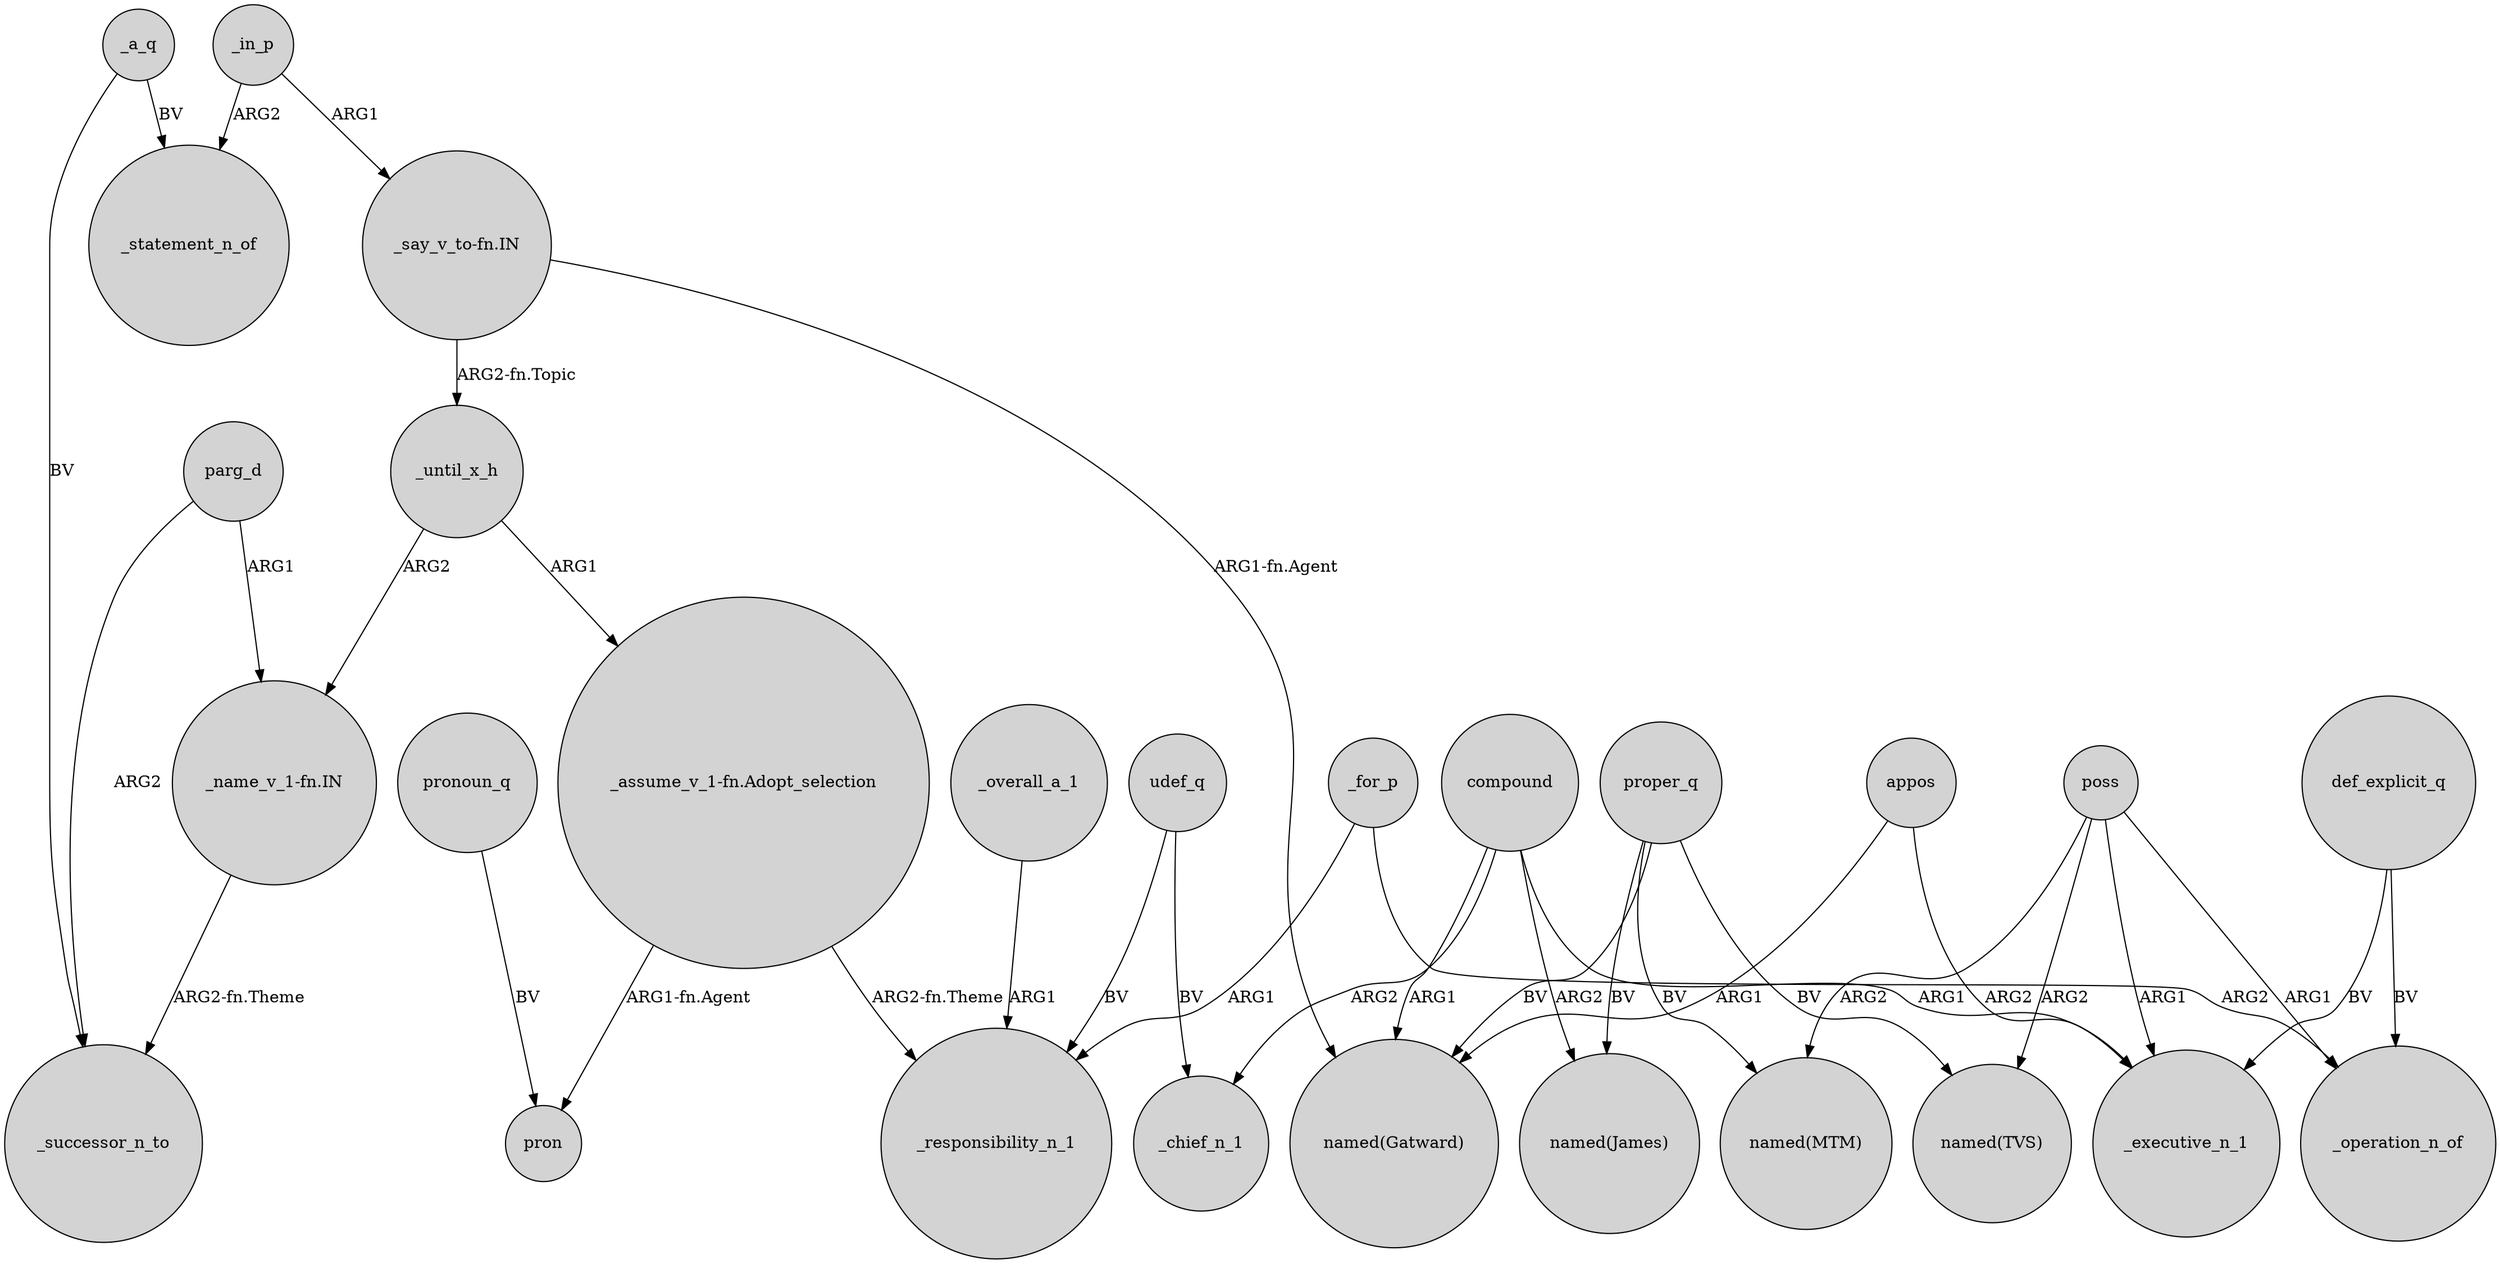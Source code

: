 digraph {
	node [shape=circle style=filled]
	udef_q -> _responsibility_n_1 [label=BV]
	proper_q -> "named(MTM)" [label=BV]
	poss -> _executive_n_1 [label=ARG1]
	_in_p -> "_say_v_to-fn.IN" [label=ARG1]
	poss -> _operation_n_of [label=ARG1]
	appos -> _executive_n_1 [label=ARG2]
	compound -> "named(James)" [label=ARG2]
	compound -> _executive_n_1 [label=ARG1]
	"_assume_v_1-fn.Adopt_selection" -> _responsibility_n_1 [label="ARG2-fn.Theme"]
	_a_q -> _statement_n_of [label=BV]
	appos -> "named(Gatward)" [label=ARG1]
	"_say_v_to-fn.IN" -> "named(Gatward)" [label="ARG1-fn.Agent"]
	_a_q -> _successor_n_to [label=BV]
	compound -> "named(Gatward)" [label=ARG1]
	def_explicit_q -> _executive_n_1 [label=BV]
	compound -> _chief_n_1 [label=ARG2]
	pronoun_q -> pron [label=BV]
	def_explicit_q -> _operation_n_of [label=BV]
	poss -> "named(MTM)" [label=ARG2]
	proper_q -> "named(TVS)" [label=BV]
	udef_q -> _chief_n_1 [label=BV]
	proper_q -> "named(Gatward)" [label=BV]
	proper_q -> "named(James)" [label=BV]
	"_name_v_1-fn.IN" -> _successor_n_to [label="ARG2-fn.Theme"]
	poss -> "named(TVS)" [label=ARG2]
	"_say_v_to-fn.IN" -> _until_x_h [label="ARG2-fn.Topic"]
	_until_x_h -> "_assume_v_1-fn.Adopt_selection" [label=ARG1]
	_overall_a_1 -> _responsibility_n_1 [label=ARG1]
	_for_p -> _operation_n_of [label=ARG2]
	_in_p -> _statement_n_of [label=ARG2]
	parg_d -> _successor_n_to [label=ARG2]
	_for_p -> _responsibility_n_1 [label=ARG1]
	"_assume_v_1-fn.Adopt_selection" -> pron [label="ARG1-fn.Agent"]
	parg_d -> "_name_v_1-fn.IN" [label=ARG1]
	_until_x_h -> "_name_v_1-fn.IN" [label=ARG2]
}
